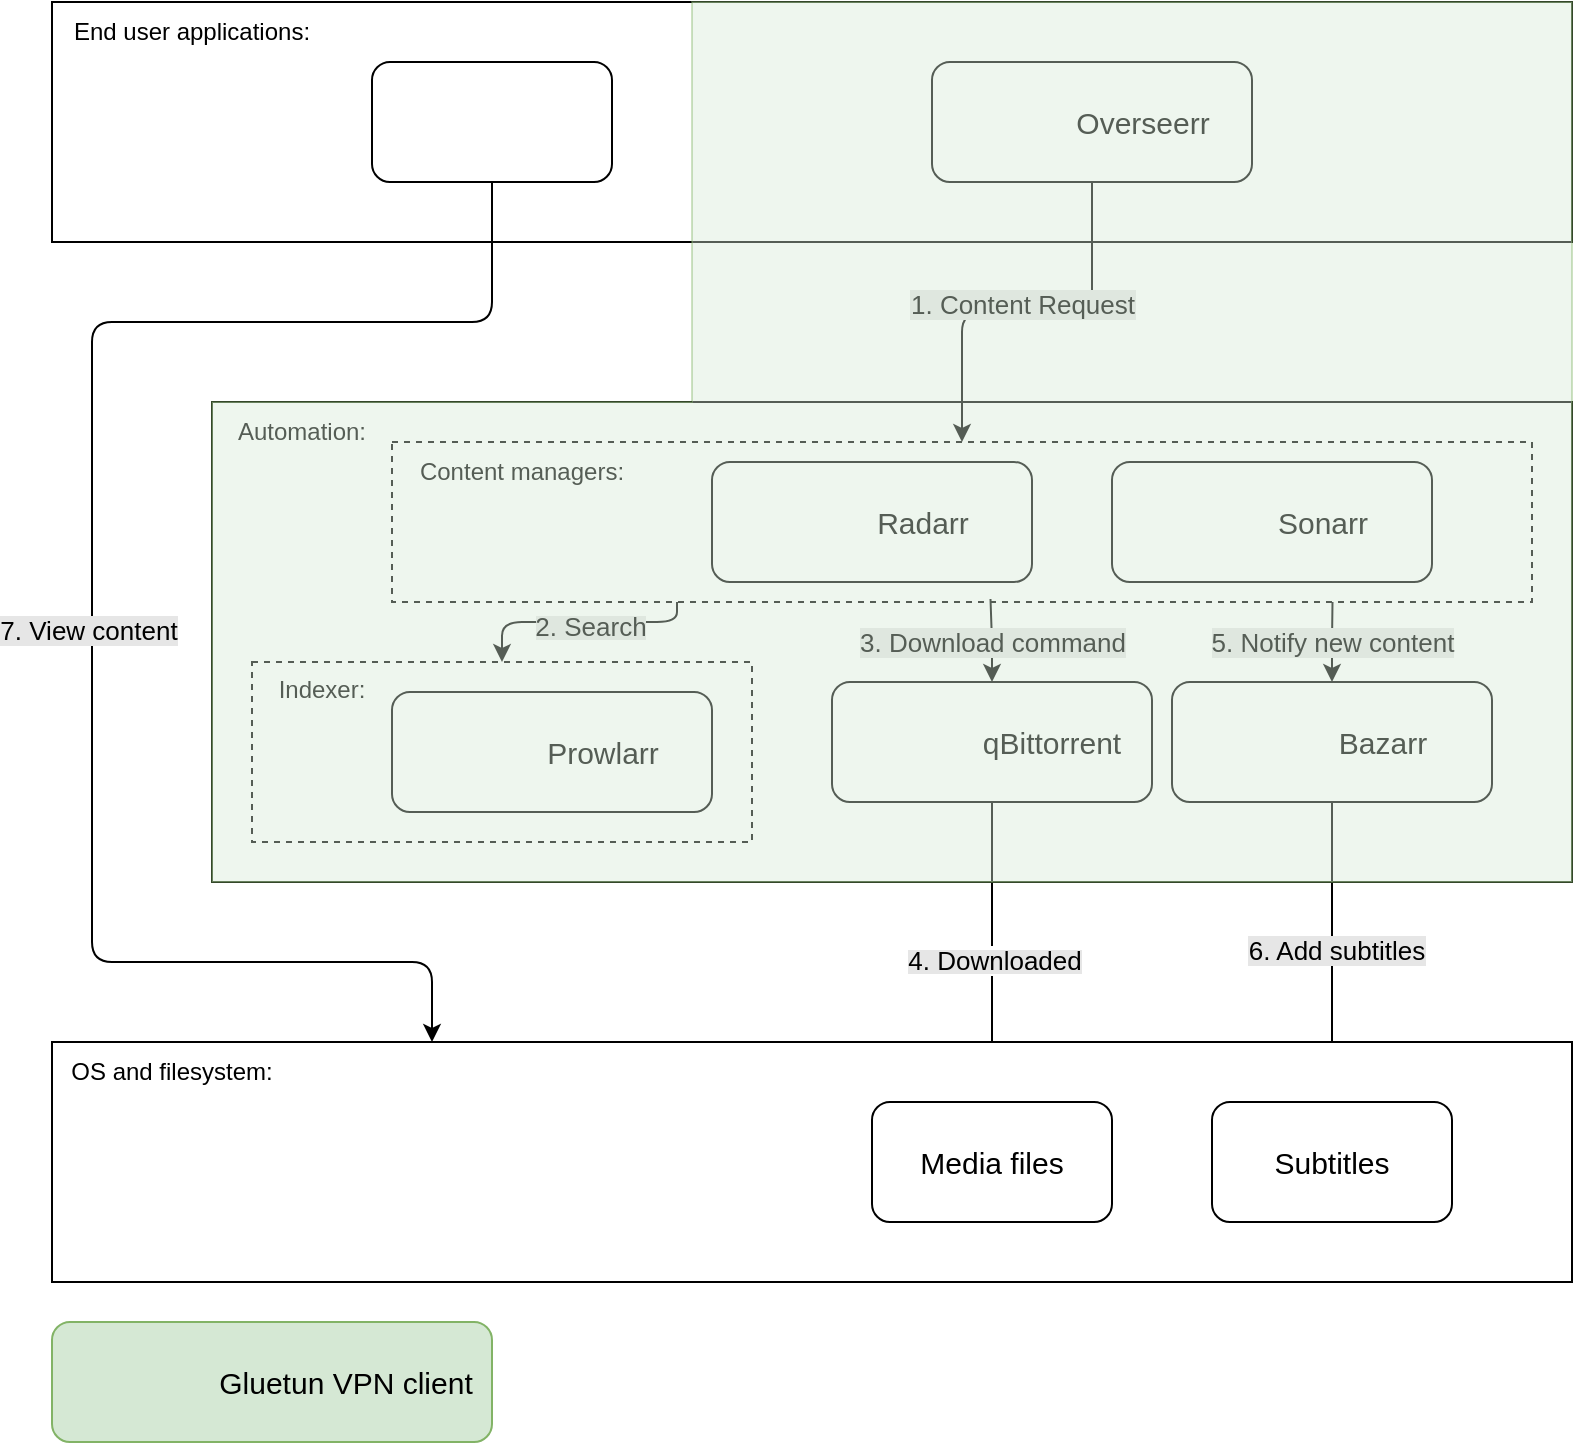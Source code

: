 <mxfile version="23.1.1" type="device">
  <diagram name="Page-1" id="01F0g8O5-JKZQx9Hn2be">
    <mxGraphModel dx="984" dy="560" grid="1" gridSize="10" guides="1" tooltips="1" connect="1" arrows="1" fold="1" page="1" pageScale="1" pageWidth="850" pageHeight="1100" math="0" shadow="0">
      <root>
        <mxCell id="0" />
        <mxCell id="1" parent="0" />
        <mxCell id="PlozlpM_31YKOJltgeHP-27" value="" style="rounded=0;whiteSpace=wrap;html=1;movable=1;resizable=1;rotatable=1;deletable=1;editable=1;locked=0;connectable=1;" parent="1" vertex="1">
          <mxGeometry x="120" y="240" width="680" height="240" as="geometry" />
        </mxCell>
        <mxCell id="PlozlpM_31YKOJltgeHP-59" value="" style="group;movable=1;resizable=1;rotatable=1;deletable=1;editable=1;locked=0;connectable=1;" parent="1" vertex="1" connectable="0">
          <mxGeometry x="40" y="40" width="760" height="120" as="geometry" />
        </mxCell>
        <mxCell id="PlozlpM_31YKOJltgeHP-23" value="" style="rounded=0;whiteSpace=wrap;html=1;" parent="PlozlpM_31YKOJltgeHP-59" vertex="1">
          <mxGeometry width="760" height="120" as="geometry" />
        </mxCell>
        <mxCell id="PlozlpM_31YKOJltgeHP-24" value="End user applications:" style="text;html=1;strokeColor=none;fillColor=none;align=center;verticalAlign=middle;whiteSpace=wrap;rounded=0;" parent="PlozlpM_31YKOJltgeHP-59" vertex="1">
          <mxGeometry width="140" height="30" as="geometry" />
        </mxCell>
        <mxCell id="PlozlpM_31YKOJltgeHP-40" style="edgeStyle=orthogonalEdgeStyle;rounded=1;orthogonalLoop=1;jettySize=auto;html=1;exitX=0.5;exitY=1;exitDx=0;exitDy=0;entryX=0.25;entryY=0;entryDx=0;entryDy=0;curved=0;strokeColor=default;" parent="1" source="PlozlpM_31YKOJltgeHP-1" target="PlozlpM_31YKOJltgeHP-31" edge="1">
          <mxGeometry relative="1" as="geometry">
            <Array as="points">
              <mxPoint x="260" y="200" />
              <mxPoint x="60" y="200" />
              <mxPoint x="60" y="520" />
              <mxPoint x="230" y="520" />
            </Array>
          </mxGeometry>
        </mxCell>
        <mxCell id="PlozlpM_31YKOJltgeHP-57" value="7. View content" style="edgeLabel;html=1;align=center;verticalAlign=middle;resizable=0;points=[];fontSize=13;labelBackgroundColor=#E6E6E6;" parent="PlozlpM_31YKOJltgeHP-40" vertex="1" connectable="0">
          <mxGeometry x="0.06" y="-2" relative="1" as="geometry">
            <mxPoint as="offset" />
          </mxGeometry>
        </mxCell>
        <mxCell id="PlozlpM_31YKOJltgeHP-54" style="edgeStyle=orthogonalEdgeStyle;rounded=1;orthogonalLoop=1;jettySize=auto;html=1;exitX=0.5;exitY=1;exitDx=0;exitDy=0;curved=0;" parent="1" source="PlozlpM_31YKOJltgeHP-3" target="PlozlpM_31YKOJltgeHP-44" edge="1">
          <mxGeometry relative="1" as="geometry">
            <Array as="points" />
          </mxGeometry>
        </mxCell>
        <mxCell id="PlozlpM_31YKOJltgeHP-56" value="1. Content Request" style="edgeLabel;html=1;align=center;verticalAlign=middle;resizable=0;points=[];labelBackgroundColor=#E6E6E6;fontSize=13;" parent="PlozlpM_31YKOJltgeHP-54" vertex="1" connectable="0">
          <mxGeometry x="0.029" y="-4" relative="1" as="geometry">
            <mxPoint as="offset" />
          </mxGeometry>
        </mxCell>
        <mxCell id="PlozlpM_31YKOJltgeHP-51" value="" style="group" parent="1" vertex="1" connectable="0">
          <mxGeometry x="480" y="70" width="160" height="60" as="geometry" />
        </mxCell>
        <mxCell id="PlozlpM_31YKOJltgeHP-63" value="" style="group" parent="PlozlpM_31YKOJltgeHP-51" vertex="1" connectable="0">
          <mxGeometry width="160" height="60" as="geometry" />
        </mxCell>
        <mxCell id="PlozlpM_31YKOJltgeHP-3" value="" style="rounded=1;whiteSpace=wrap;html=1;" parent="PlozlpM_31YKOJltgeHP-63" vertex="1">
          <mxGeometry width="160" height="60" as="geometry" />
        </mxCell>
        <mxCell id="PlozlpM_31YKOJltgeHP-48" value="&lt;font style=&quot;font-size: 15px;&quot;&gt;Overseerr&lt;/font&gt;" style="text;html=1;strokeColor=none;fillColor=none;align=center;verticalAlign=middle;whiteSpace=wrap;rounded=0;" parent="PlozlpM_31YKOJltgeHP-63" vertex="1">
          <mxGeometry x="62.5" y="15" width="85" height="30" as="geometry" />
        </mxCell>
        <mxCell id="PlozlpM_31YKOJltgeHP-4" value="" style="shape=image;verticalLabelPosition=bottom;labelBackgroundColor=default;verticalAlign=top;aspect=fixed;imageAspect=0;image=https://www.myqnap.org/wp-content/uploads/overseerr.png;" parent="PlozlpM_31YKOJltgeHP-63" vertex="1">
          <mxGeometry x="10" y="5" width="50" height="50" as="geometry" />
        </mxCell>
        <mxCell id="PlozlpM_31YKOJltgeHP-26" value="" style="group" parent="1" vertex="1" connectable="0">
          <mxGeometry x="200" y="70" width="120" height="60" as="geometry" />
        </mxCell>
        <mxCell id="PlozlpM_31YKOJltgeHP-1" value="" style="rounded=1;whiteSpace=wrap;html=1;movable=1;resizable=1;rotatable=1;deletable=1;editable=1;locked=0;connectable=1;" parent="PlozlpM_31YKOJltgeHP-26" vertex="1">
          <mxGeometry width="120" height="60" as="geometry" />
        </mxCell>
        <mxCell id="PlozlpM_31YKOJltgeHP-2" value="" style="shape=image;verticalLabelPosition=bottom;labelBackgroundColor=default;verticalAlign=top;aspect=fixed;imageAspect=0;image=https://upload.wikimedia.org/wikipedia/commons/thumb/7/7b/Plex_logo_2022.svg/2560px-Plex_logo_2022.svg.png;movable=1;resizable=1;rotatable=1;deletable=1;editable=1;locked=0;connectable=1;" parent="PlozlpM_31YKOJltgeHP-26" vertex="1">
          <mxGeometry x="16.6" y="10" width="86.8" height="40" as="geometry" />
        </mxCell>
        <mxCell id="PlozlpM_31YKOJltgeHP-69" style="edgeStyle=orthogonalEdgeStyle;rounded=1;orthogonalLoop=1;jettySize=auto;html=1;exitX=0.5;exitY=1;exitDx=0;exitDy=0;entryX=0.5;entryY=0;entryDx=0;entryDy=0;curved=0;" parent="1" source="PlozlpM_31YKOJltgeHP-61" target="PlozlpM_31YKOJltgeHP-38" edge="1">
          <mxGeometry relative="1" as="geometry">
            <Array as="points">
              <mxPoint x="510" y="550" />
              <mxPoint x="510" y="550" />
            </Array>
          </mxGeometry>
        </mxCell>
        <mxCell id="PlozlpM_31YKOJltgeHP-70" value="&lt;span style=&quot;background-color: rgb(230, 230, 230);&quot;&gt;&lt;font style=&quot;font-size: 13px;&quot;&gt;4. Downloaded&lt;/font&gt;&lt;/span&gt;" style="edgeLabel;html=1;align=center;verticalAlign=middle;resizable=0;points=[];" parent="PlozlpM_31YKOJltgeHP-69" vertex="1" connectable="0">
          <mxGeometry x="0.047" y="1" relative="1" as="geometry">
            <mxPoint as="offset" />
          </mxGeometry>
        </mxCell>
        <mxCell id="PlozlpM_31YKOJltgeHP-71" value="" style="group" parent="1" vertex="1" connectable="0">
          <mxGeometry x="600" y="380" width="160" height="60" as="geometry" />
        </mxCell>
        <mxCell id="PlozlpM_31YKOJltgeHP-72" value="" style="rounded=1;whiteSpace=wrap;html=1;" parent="PlozlpM_31YKOJltgeHP-71" vertex="1">
          <mxGeometry width="160" height="60" as="geometry" />
        </mxCell>
        <mxCell id="PlozlpM_31YKOJltgeHP-73" value="&lt;font style=&quot;font-size: 15px;&quot;&gt;Bazarr&lt;/font&gt;" style="text;html=1;strokeColor=none;fillColor=none;align=center;verticalAlign=middle;whiteSpace=wrap;rounded=0;" parent="PlozlpM_31YKOJltgeHP-71" vertex="1">
          <mxGeometry x="62.5" y="15" width="85" height="30" as="geometry" />
        </mxCell>
        <mxCell id="PlozlpM_31YKOJltgeHP-10" value="" style="shape=image;verticalLabelPosition=bottom;labelBackgroundColor=default;verticalAlign=top;aspect=fixed;imageAspect=0;image=https://user-images.githubusercontent.com/26902309/41456760-be00043e-7081-11e8-9646-1b724037b4ff.png;" parent="PlozlpM_31YKOJltgeHP-71" vertex="1">
          <mxGeometry x="12.5" y="5" width="50" height="50" as="geometry" />
        </mxCell>
        <mxCell id="PlozlpM_31YKOJltgeHP-75" style="edgeStyle=orthogonalEdgeStyle;rounded=1;orthogonalLoop=1;jettySize=auto;html=1;exitX=0.5;exitY=1;exitDx=0;exitDy=0;curved=0;" parent="1" source="PlozlpM_31YKOJltgeHP-72" target="PlozlpM_31YKOJltgeHP-39" edge="1">
          <mxGeometry relative="1" as="geometry" />
        </mxCell>
        <mxCell id="PlozlpM_31YKOJltgeHP-77" value="&lt;font style=&quot;font-size: 13px;&quot;&gt;6. Add subtitles&lt;/font&gt;" style="edgeLabel;html=1;align=center;verticalAlign=middle;resizable=0;points=[];labelBackgroundColor=#E6E6E6;" parent="PlozlpM_31YKOJltgeHP-75" vertex="1" connectable="0">
          <mxGeometry x="-0.013" y="2" relative="1" as="geometry">
            <mxPoint as="offset" />
          </mxGeometry>
        </mxCell>
        <mxCell id="PlozlpM_31YKOJltgeHP-97" style="edgeStyle=orthogonalEdgeStyle;rounded=1;orthogonalLoop=1;jettySize=auto;html=1;exitX=0.5;exitY=0;exitDx=0;exitDy=0;entryX=0.825;entryY=1;entryDx=0;entryDy=0;entryPerimeter=0;endArrow=none;endFill=0;startArrow=classic;startFill=1;curved=0;" parent="1" source="PlozlpM_31YKOJltgeHP-72" target="PlozlpM_31YKOJltgeHP-44" edge="1">
          <mxGeometry relative="1" as="geometry" />
        </mxCell>
        <mxCell id="PlozlpM_31YKOJltgeHP-99" value="&lt;font style=&quot;font-size: 13px; background-color: rgb(230, 230, 230);&quot;&gt;5. Notify new content&lt;/font&gt;" style="edgeLabel;html=1;align=center;verticalAlign=middle;resizable=0;points=[];" parent="PlozlpM_31YKOJltgeHP-97" vertex="1" connectable="0">
          <mxGeometry x="-0.082" y="-2" relative="1" as="geometry">
            <mxPoint x="-2" y="-2" as="offset" />
          </mxGeometry>
        </mxCell>
        <mxCell id="PlozlpM_31YKOJltgeHP-31" value="" style="rounded=0;whiteSpace=wrap;html=1;" parent="1" vertex="1">
          <mxGeometry x="40" y="560" width="760" height="120" as="geometry" />
        </mxCell>
        <mxCell id="PlozlpM_31YKOJltgeHP-32" value="OS and filesystem:" style="text;html=1;strokeColor=none;fillColor=none;align=center;verticalAlign=middle;whiteSpace=wrap;rounded=0;" parent="1" vertex="1">
          <mxGeometry x="40" y="560" width="120" height="30" as="geometry" />
        </mxCell>
        <mxCell id="PlozlpM_31YKOJltgeHP-38" value="&lt;font style=&quot;font-size: 15px;&quot;&gt;Media files&lt;/font&gt;" style="rounded=1;whiteSpace=wrap;html=1;" parent="1" vertex="1">
          <mxGeometry x="450" y="590" width="120" height="60" as="geometry" />
        </mxCell>
        <mxCell id="PlozlpM_31YKOJltgeHP-39" value="&lt;font style=&quot;font-size: 15px;&quot;&gt;Subtitles&lt;/font&gt;" style="rounded=1;whiteSpace=wrap;html=1;" parent="1" vertex="1">
          <mxGeometry x="620" y="590" width="120" height="60" as="geometry" />
        </mxCell>
        <mxCell id="PlozlpM_31YKOJltgeHP-28" value="Automation:" style="text;html=1;strokeColor=none;fillColor=none;align=center;verticalAlign=middle;whiteSpace=wrap;rounded=0;" parent="1" vertex="1">
          <mxGeometry x="120" y="240" width="90" height="30" as="geometry" />
        </mxCell>
        <mxCell id="PlozlpM_31YKOJltgeHP-43" value="" style="group" parent="1" vertex="1" connectable="0">
          <mxGeometry x="140" y="370" width="250" height="90" as="geometry" />
        </mxCell>
        <mxCell id="PlozlpM_31YKOJltgeHP-41" value="" style="rounded=0;whiteSpace=wrap;html=1;dashed=1;" parent="PlozlpM_31YKOJltgeHP-43" vertex="1">
          <mxGeometry width="250" height="90" as="geometry" />
        </mxCell>
        <mxCell id="PlozlpM_31YKOJltgeHP-42" value="Indexer:" style="text;html=1;strokeColor=none;fillColor=none;align=center;verticalAlign=middle;whiteSpace=wrap;rounded=0;" parent="PlozlpM_31YKOJltgeHP-43" vertex="1">
          <mxGeometry width="70.0" height="27" as="geometry" />
        </mxCell>
        <mxCell id="PlozlpM_31YKOJltgeHP-78" value="" style="group" parent="PlozlpM_31YKOJltgeHP-43" vertex="1" connectable="0">
          <mxGeometry x="70" y="15" width="160" height="60" as="geometry" />
        </mxCell>
        <mxCell id="PlozlpM_31YKOJltgeHP-88" value="" style="group" parent="PlozlpM_31YKOJltgeHP-78" vertex="1" connectable="0">
          <mxGeometry width="160" height="60" as="geometry" />
        </mxCell>
        <mxCell id="PlozlpM_31YKOJltgeHP-79" value="" style="rounded=1;whiteSpace=wrap;html=1;" parent="PlozlpM_31YKOJltgeHP-88" vertex="1">
          <mxGeometry width="160" height="60" as="geometry" />
        </mxCell>
        <mxCell id="PlozlpM_31YKOJltgeHP-80" value="&lt;font style=&quot;font-size: 15px;&quot;&gt;Prowlarr&lt;/font&gt;" style="text;html=1;strokeColor=none;fillColor=none;align=center;verticalAlign=middle;whiteSpace=wrap;rounded=0;" parent="PlozlpM_31YKOJltgeHP-88" vertex="1">
          <mxGeometry x="62.5" y="15" width="85" height="30" as="geometry" />
        </mxCell>
        <mxCell id="PlozlpM_31YKOJltgeHP-17" value="" style="shape=image;verticalLabelPosition=bottom;labelBackgroundColor=default;verticalAlign=top;aspect=fixed;imageAspect=0;image=https://static-00.iconduck.com/assets.00/prowlarr-icon-1024x1024-vyf0hy1t.png;" parent="PlozlpM_31YKOJltgeHP-88" vertex="1">
          <mxGeometry x="12.5" y="5" width="50" height="50" as="geometry" />
        </mxCell>
        <mxCell id="PlozlpM_31YKOJltgeHP-46" value="" style="group" parent="1" vertex="1" connectable="0">
          <mxGeometry x="210" y="260" width="570" height="80" as="geometry" />
        </mxCell>
        <mxCell id="PlozlpM_31YKOJltgeHP-44" value="" style="rounded=0;whiteSpace=wrap;html=1;dashed=1;" parent="PlozlpM_31YKOJltgeHP-46" vertex="1">
          <mxGeometry width="570" height="80" as="geometry" />
        </mxCell>
        <mxCell id="PlozlpM_31YKOJltgeHP-45" value="Content managers:" style="text;html=1;strokeColor=none;fillColor=none;align=center;verticalAlign=middle;whiteSpace=wrap;rounded=0;" parent="PlozlpM_31YKOJltgeHP-46" vertex="1">
          <mxGeometry width="130" height="30" as="geometry" />
        </mxCell>
        <mxCell id="PlozlpM_31YKOJltgeHP-89" style="edgeStyle=orthogonalEdgeStyle;rounded=0;orthogonalLoop=1;jettySize=auto;html=1;exitX=0.5;exitY=1;exitDx=0;exitDy=0;" parent="PlozlpM_31YKOJltgeHP-46" source="PlozlpM_31YKOJltgeHP-44" target="PlozlpM_31YKOJltgeHP-44" edge="1">
          <mxGeometry relative="1" as="geometry" />
        </mxCell>
        <mxCell id="PlozlpM_31YKOJltgeHP-111" value="" style="group" parent="PlozlpM_31YKOJltgeHP-46" vertex="1" connectable="0">
          <mxGeometry x="160" y="10" width="160" height="60" as="geometry" />
        </mxCell>
        <mxCell id="PlozlpM_31YKOJltgeHP-84" value="" style="rounded=1;whiteSpace=wrap;html=1;" parent="PlozlpM_31YKOJltgeHP-111" vertex="1">
          <mxGeometry width="160" height="60" as="geometry" />
        </mxCell>
        <mxCell id="PlozlpM_31YKOJltgeHP-85" value="&lt;font style=&quot;font-size: 15px;&quot;&gt;Radarr&lt;br&gt;&lt;/font&gt;" style="text;html=1;strokeColor=none;fillColor=none;align=center;verticalAlign=middle;whiteSpace=wrap;rounded=0;" parent="PlozlpM_31YKOJltgeHP-111" vertex="1">
          <mxGeometry x="62.5" y="15" width="85" height="30" as="geometry" />
        </mxCell>
        <mxCell id="PlozlpM_31YKOJltgeHP-18" value="" style="shape=image;verticalLabelPosition=bottom;labelBackgroundColor=default;verticalAlign=top;aspect=fixed;imageAspect=0;image=https://static-00.iconduck.com/assets.00/radarr-icon-462x512-bydv4e4f.png;" parent="PlozlpM_31YKOJltgeHP-111" vertex="1">
          <mxGeometry x="17.38" y="5" width="45.12" height="50" as="geometry" />
        </mxCell>
        <mxCell id="PlozlpM_31YKOJltgeHP-104" value="" style="group" parent="PlozlpM_31YKOJltgeHP-46" vertex="1" connectable="0">
          <mxGeometry x="360" y="10" width="160" height="60" as="geometry" />
        </mxCell>
        <mxCell id="PlozlpM_31YKOJltgeHP-109" value="" style="group" parent="PlozlpM_31YKOJltgeHP-104" vertex="1" connectable="0">
          <mxGeometry width="160" height="60" as="geometry" />
        </mxCell>
        <mxCell id="PlozlpM_31YKOJltgeHP-105" value="" style="rounded=1;whiteSpace=wrap;html=1;" parent="PlozlpM_31YKOJltgeHP-109" vertex="1">
          <mxGeometry width="160" height="60" as="geometry" />
        </mxCell>
        <mxCell id="PlozlpM_31YKOJltgeHP-106" value="&lt;font style=&quot;font-size: 15px;&quot;&gt;Sonarr&lt;/font&gt;" style="text;html=1;strokeColor=none;fillColor=none;align=center;verticalAlign=middle;whiteSpace=wrap;rounded=0;" parent="PlozlpM_31YKOJltgeHP-109" vertex="1">
          <mxGeometry x="62.5" y="15" width="85" height="30" as="geometry" />
        </mxCell>
        <mxCell id="PlozlpM_31YKOJltgeHP-19" value="" style="shape=image;verticalLabelPosition=bottom;labelBackgroundColor=default;verticalAlign=top;aspect=fixed;imageAspect=0;image=https://static-00.iconduck.com/assets.00/sonarr-icon-1024x1024-wkay604k.png;" parent="PlozlpM_31YKOJltgeHP-109" vertex="1">
          <mxGeometry x="12.5" y="5" width="50" height="50" as="geometry" />
        </mxCell>
        <mxCell id="PlozlpM_31YKOJltgeHP-64" value="" style="group" parent="1" vertex="1" connectable="0">
          <mxGeometry x="430" y="380" width="160" height="60" as="geometry" />
        </mxCell>
        <mxCell id="PlozlpM_31YKOJltgeHP-65" value="" style="group" parent="PlozlpM_31YKOJltgeHP-64" vertex="1" connectable="0">
          <mxGeometry width="160" height="60" as="geometry" />
        </mxCell>
        <mxCell id="PlozlpM_31YKOJltgeHP-61" value="" style="rounded=1;whiteSpace=wrap;html=1;" parent="PlozlpM_31YKOJltgeHP-65" vertex="1">
          <mxGeometry width="160" height="60" as="geometry" />
        </mxCell>
        <mxCell id="PlozlpM_31YKOJltgeHP-20" value="" style="shape=image;verticalLabelPosition=bottom;labelBackgroundColor=default;verticalAlign=top;aspect=fixed;imageAspect=0;image=https://static-00.iconduck.com/assets.00/qbittorrent-icon-2048x2048-4u7bykpn.png;" parent="PlozlpM_31YKOJltgeHP-65" vertex="1">
          <mxGeometry x="12" y="5.5" width="49" height="49" as="geometry" />
        </mxCell>
        <mxCell id="PlozlpM_31YKOJltgeHP-62" value="&lt;font style=&quot;font-size: 15px;&quot;&gt;qBittorrent&lt;/font&gt;" style="text;html=1;strokeColor=none;fillColor=none;align=center;verticalAlign=middle;whiteSpace=wrap;rounded=0;" parent="PlozlpM_31YKOJltgeHP-65" vertex="1">
          <mxGeometry x="70" y="15" width="80" height="30" as="geometry" />
        </mxCell>
        <mxCell id="PlozlpM_31YKOJltgeHP-91" style="edgeStyle=orthogonalEdgeStyle;rounded=1;orthogonalLoop=1;jettySize=auto;html=1;exitX=0.25;exitY=1;exitDx=0;exitDy=0;entryX=0.5;entryY=0;entryDx=0;entryDy=0;curved=0;" parent="1" source="PlozlpM_31YKOJltgeHP-44" target="PlozlpM_31YKOJltgeHP-41" edge="1">
          <mxGeometry relative="1" as="geometry">
            <Array as="points">
              <mxPoint x="353" y="350" />
              <mxPoint x="265" y="350" />
            </Array>
          </mxGeometry>
        </mxCell>
        <mxCell id="PlozlpM_31YKOJltgeHP-94" value="&lt;span style=&quot;background-color: rgb(230, 230, 230);&quot;&gt;&lt;font style=&quot;font-size: 13px;&quot;&gt;2. Search&lt;/font&gt;&lt;/span&gt;" style="edgeLabel;html=1;align=center;verticalAlign=middle;resizable=0;points=[];" parent="PlozlpM_31YKOJltgeHP-91" vertex="1" connectable="0">
          <mxGeometry x="-0.089" y="2" relative="1" as="geometry">
            <mxPoint as="offset" />
          </mxGeometry>
        </mxCell>
        <mxCell id="PlozlpM_31YKOJltgeHP-95" style="edgeStyle=orthogonalEdgeStyle;rounded=0;orthogonalLoop=1;jettySize=auto;html=1;exitX=0.5;exitY=0;exitDx=0;exitDy=0;entryX=0.525;entryY=0.981;entryDx=0;entryDy=0;entryPerimeter=0;startArrow=classic;startFill=1;endArrow=none;endFill=0;" parent="1" source="PlozlpM_31YKOJltgeHP-61" target="PlozlpM_31YKOJltgeHP-44" edge="1">
          <mxGeometry relative="1" as="geometry" />
        </mxCell>
        <mxCell id="PlozlpM_31YKOJltgeHP-96" value="&lt;font style=&quot;font-size: 13px; background-color: rgb(230, 230, 230);&quot;&gt;3. Download command&lt;/font&gt;" style="edgeLabel;html=1;align=center;verticalAlign=middle;resizable=0;points=[];" parent="PlozlpM_31YKOJltgeHP-95" vertex="1" connectable="0">
          <mxGeometry x="0.004" relative="1" as="geometry">
            <mxPoint as="offset" />
          </mxGeometry>
        </mxCell>
        <mxCell id="PlozlpM_31YKOJltgeHP-120" value="" style="shape=corner;whiteSpace=wrap;html=1;rotation=-180;opacity=40;fillColor=#d5e8d4;strokeColor=#82b366;dx=440;dy=240;" parent="1" vertex="1">
          <mxGeometry x="120" y="40" width="680" height="440" as="geometry" />
        </mxCell>
        <mxCell id="PlozlpM_31YKOJltgeHP-101" value="" style="rounded=1;whiteSpace=wrap;html=1;fillColor=#d5e8d4;strokeColor=#82b366;strokeWidth=1;" parent="1" vertex="1">
          <mxGeometry x="40" y="700" width="220" height="60" as="geometry" />
        </mxCell>
        <mxCell id="PlozlpM_31YKOJltgeHP-102" value="&lt;font style=&quot;font-size: 15px;&quot;&gt;Gluetun VPN client&lt;/font&gt;" style="text;html=1;strokeColor=none;fillColor=none;align=center;verticalAlign=middle;whiteSpace=wrap;rounded=0;" parent="1" vertex="1">
          <mxGeometry x="102.5" y="715" width="167.5" height="30" as="geometry" />
        </mxCell>
        <mxCell id="PlozlpM_31YKOJltgeHP-21" value="" style="shape=image;verticalLabelPosition=bottom;labelBackgroundColor=default;verticalAlign=top;aspect=fixed;imageAspect=0;image=https://raw.githubusercontent.com/qdm12/gluetun/master/title.svg;" parent="1" vertex="1">
          <mxGeometry x="50" y="707.94" width="57" height="44.12" as="geometry" />
        </mxCell>
      </root>
    </mxGraphModel>
  </diagram>
</mxfile>
